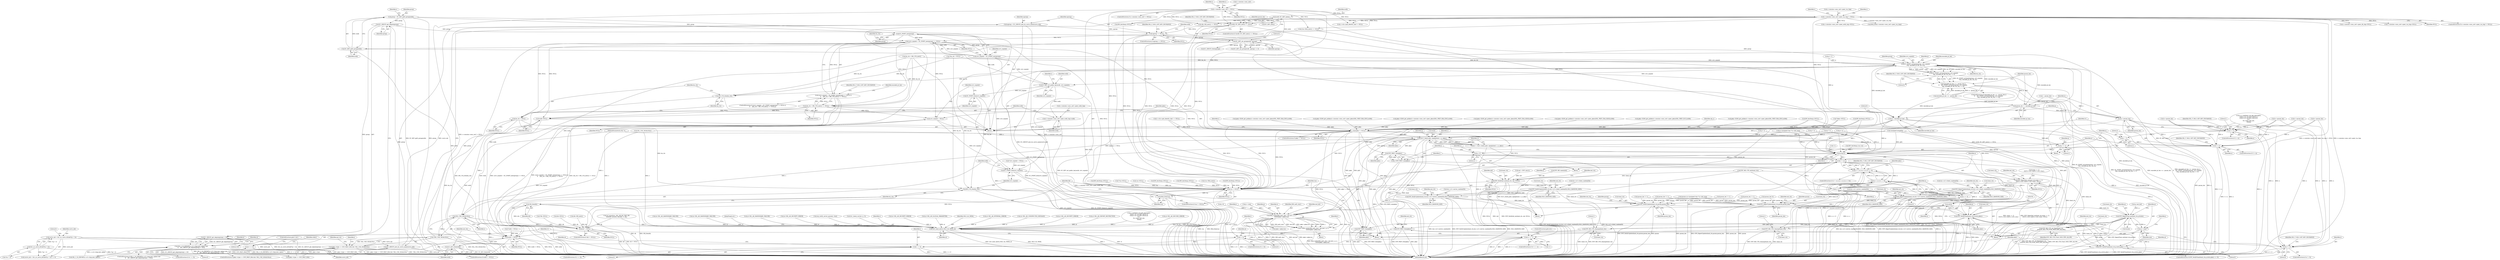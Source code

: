 digraph "0_openssl_b15f8769644b00ef7283521593360b7b2135cb63@pointer" {
"1001271" [label="(Call,EC_GROUP_get_degree(group))"];
"1001256" [label="(Call,group = EC_KEY_get0_group(ecdh))"];
"1001258" [label="(Call,EC_KEY_get0_group(ecdh))"];
"1001245" [label="(Call,EC_KEY_set_group(ecdh, ngroup))"];
"1001180" [label="(Call,ecdh=EC_KEY_new())"];
"1001235" [label="(Call,ngroup == NULL)"];
"1001230" [label="(Call,ngroup = EC_GROUP_new_by_curve_name(curve_nid))"];
"1001232" [label="(Call,EC_GROUP_new_by_curve_name(curve_nid))"];
"1001214" [label="(Call,curve_nid = tls1_ec_curve_id2nid(*(p + 2)))"];
"1001216" [label="(Call,tls1_ec_curve_id2nid(*(p + 2)))"];
"1001179" [label="(Call,(ecdh=EC_KEY_new()) == NULL)"];
"1000277" [label="(Call,s->session->sess_cert->peer_rsa_tmp != NULL)"];
"1000268" [label="(Call,s->session->sess_cert != NULL)"];
"1001270" [label="(Call,EC_GROUP_get_degree(group) > 163)"];
"1001261" [label="(Call,SSL_C_IS_EXPORT(s->s3->tmp.new_cipher) &&\n\t\t    (EC_GROUP_get_degree(group) > 163))"];
"1001290" [label="(Call,EC_POINT_new(group))"];
"1001287" [label="(Call,(srvr_ecpoint = EC_POINT_new(group)) == NULL)"];
"1001286" [label="(Call,((srvr_ecpoint = EC_POINT_new(group)) == NULL) ||\n\t\t    ((bn_ctx = BN_CTX_new()) == NULL))"];
"1001293" [label="(Call,(bn_ctx = BN_CTX_new()) == NULL)"];
"1001391" [label="(Call,ecdh=NULL)"];
"1001753" [label="(Call,ecdh != NULL)"];
"1001756" [label="(Call,EC_KEY_free(ecdh))"];
"1001396" [label="(Call,bn_ctx = NULL)"];
"1001748" [label="(Call,BN_CTX_free(bn_ctx))"];
"1001401" [label="(Call,srvr_ecpoint = NULL)"];
"1001750" [label="(Call,EC_POINT_free(srvr_ecpoint))"];
"1001416" [label="(Call,pkey != NULL)"];
"1001436" [label="(Call,tls12_check_peer_sigalg(&md, s, p, pkey))"];
"1001434" [label="(Call,rv = tls12_check_peer_sigalg(&md, s, p, pkey))"];
"1001443" [label="(Call,rv == -1)"];
"1001450" [label="(Call,rv == 0)"];
"1001460" [label="(Call,p += 2)"];
"1001479" [label="(Call,n2s(p,i))"];
"1001491" [label="(Call,i != n)"];
"1001490" [label="(Call,(i != n) || (n > j) || (n <= 0))"];
"1001495" [label="(Call,n > j)"];
"1001494" [label="(Call,(n > j) || (n <= 0))"];
"1001498" [label="(Call,n <= 0)"];
"1001600" [label="(Call,RSA_verify(NID_md5_sha1, md_buf, j, p, n,\n\t\t\t\t\t\t\t\tpkey->pkey.rsa))"];
"1001598" [label="(Call,i=RSA_verify(NID_md5_sha1, md_buf, j, p, n,\n\t\t\t\t\t\t\t\tpkey->pkey.rsa))"];
"1001612" [label="(Call,i < 0)"];
"1001624" [label="(Call,i == 0)"];
"1001677" [label="(Call,(int)n)"];
"1001673" [label="(Call,EVP_VerifyFinal(&md_ctx,p,(int)n,pkey))"];
"1001672" [label="(Call,EVP_VerifyFinal(&md_ctx,p,(int)n,pkey) <= 0)"];
"1001721" [label="(Call,EVP_PKEY_free(pkey))"];
"1001723" [label="(Call,EVP_MD_CTX_cleanup(&md_ctx))"];
"1001734" [label="(Call,EVP_PKEY_free(pkey))"];
"1001758" [label="(Call,EVP_MD_CTX_cleanup(&md_ctx))"];
"1001487" [label="(Call,EVP_PKEY_size(pkey))"];
"1001485" [label="(Call,j=EVP_PKEY_size(pkey))"];
"1001514" [label="(Call,SSL_USE_SIGALGS(s))"];
"1001513" [label="(Call,!SSL_USE_SIGALGS(s))"];
"1001507" [label="(Call,pkey->type == EVP_PKEY_RSA && !SSL_USE_SIGALGS(s))"];
"1001729" [label="(Call,ssl3_send_alert(s,SSL3_AL_FATAL,al))"];
"1001539" [label="(Call,EVP_DigestInit_ex(&md_ctx,(num == 2)\n\t\t\t\t\t?s->ctx->md5:s->ctx->sha1, NULL))"];
"1001557" [label="(Call,EVP_DigestUpdate(&md_ctx,&(s->s3->client_random[0]),SSL3_RANDOM_SIZE))"];
"1001569" [label="(Call,EVP_DigestUpdate(&md_ctx,&(s->s3->server_random[0]),SSL3_RANDOM_SIZE))"];
"1001581" [label="(Call,EVP_DigestUpdate(&md_ctx,param,param_len))"];
"1001586" [label="(Call,EVP_DigestFinal_ex(&md_ctx,q,&size))"];
"1001535" [label="(Call,EVP_MD_CTX_set_flags(&md_ctx,\n\t\t\t\t\tEVP_MD_CTX_FLAG_NON_FIPS_ALLOW))"];
"1001592" [label="(Call,q+=size)"];
"1001737" [label="(Call,rsa != NULL)"];
"1001740" [label="(Call,RSA_free(rsa))"];
"1001743" [label="(Call,dh != NULL)"];
"1001746" [label="(Call,DH_free(dh))"];
"1001637" [label="(Call,EVP_VerifyInit_ex(&md_ctx, md, NULL))"];
"1001642" [label="(Call,EVP_VerifyUpdate(&md_ctx,&(s->s3->client_random[0]),SSL3_RANDOM_SIZE))"];
"1001654" [label="(Call,EVP_VerifyUpdate(&md_ctx,&(s->s3->server_random[0]),SSL3_RANDOM_SIZE))"];
"1001666" [label="(Call,EVP_VerifyUpdate(&md_ctx,param,param_len))"];
"1001288" [label="(Call,srvr_ecpoint = EC_POINT_new(group))"];
"1001318" [label="(Call,EC_POINT_oct2point(group, srvr_ecpoint, \n\t\t\tp, encoded_pt_len, bn_ctx))"];
"1001317" [label="(Call,EC_POINT_oct2point(group, srvr_ecpoint, \n\t\t\tp, encoded_pt_len, bn_ctx) == 0)"];
"1001311" [label="(Call,(encoded_pt_len > n - param_len) ||\n\t\t    (EC_POINT_oct2point(group, srvr_ecpoint, \n\t\t\tp, encoded_pt_len, bn_ctx) == 0))"];
"1001330" [label="(Call,param_len += encoded_pt_len)"];
"1001333" [label="(Call,n-=param_len)"];
"1001426" [label="(Call,2 > n)"];
"1001463" [label="(Call,n -= 2)"];
"1001471" [label="(Call,2 > n)"];
"1001482" [label="(Call,n-=2)"];
"1001713" [label="(Call,n != 0)"];
"1001336" [label="(Call,p+=encoded_pt_len)"];
"1001379" [label="(Call,EC_KEY_set_public_key(ecdh, srvr_ecpoint))"];
"1001382" [label="(Call,s->session->sess_cert->peer_ecdh_tmp=ecdh)"];
"1001399" [label="(Call,EC_POINT_free(srvr_ecpoint))"];
"1001394" [label="(Call,BN_CTX_free(bn_ctx))"];
"1000919" [label="(Call,rsa=NULL)"];
"1001639" [label="(Identifier,md_ctx)"];
"1001458" [label="(Call,EVP_MD_name(md))"];
"1000258" [label="(Call,param=p=(unsigned char *)s->init_msg)"];
"1001402" [label="(Identifier,srvr_ecpoint)"];
"1000422" [label="(Call,al=SSL_AD_HANDSHAKE_FAILURE)"];
"1001604" [label="(Identifier,p)"];
"1001714" [label="(Identifier,n)"];
"1001733" [label="(JumpTarget,err:)"];
"1001380" [label="(Identifier,ecdh)"];
"1001334" [label="(Identifier,n)"];
"1001436" [label="(Call,tls12_check_peer_sigalg(&md, s, p, pkey))"];
"1001231" [label="(Identifier,ngroup)"];
"1001722" [label="(Identifier,pkey)"];
"1001314" [label="(Call,n - param_len)"];
"1001727" [label="(Literal,1)"];
"1001175" [label="(Block,)"];
"1001605" [label="(Identifier,n)"];
"1001483" [label="(Identifier,n)"];
"1001063" [label="(Call,param_len += i)"];
"1001426" [label="(Call,2 > n)"];
"1001259" [label="(Identifier,ecdh)"];
"1000126" [label="(MethodParameterIn,SSL *s)"];
"1001340" [label="(Literal,0)"];
"1000287" [label="(Call,RSA_free(s->session->sess_cert->peer_rsa_tmp))"];
"1001331" [label="(Identifier,param_len)"];
"1001670" [label="(Identifier,param_len)"];
"1000321" [label="(Call,s->session->sess_cert->peer_dh_tmp=NULL)"];
"1001381" [label="(Identifier,srvr_ecpoint)"];
"1000595" [label="(Call,BN_bin2bn(p,i,NULL))"];
"1001484" [label="(Literal,2)"];
"1001507" [label="(Call,pkey->type == EVP_PKEY_RSA && !SSL_USE_SIGALGS(s))"];
"1001179" [label="(Call,(ecdh=EC_KEY_new()) == NULL)"];
"1001539" [label="(Call,EVP_DigestInit_ex(&md_ctx,(num == 2)\n\t\t\t\t\t?s->ctx->md5:s->ctx->sha1, NULL))"];
"1001081" [label="(Call,p+=i)"];
"1001713" [label="(Call,n != 0)"];
"1000458" [label="(Call,s->ctx->psk_identity_hint != NULL)"];
"1001248" [label="(Literal,0)"];
"1001672" [label="(Call,EVP_VerifyFinal(&md_ctx,p,(int)n,pkey) <= 0)"];
"1000142" [label="(Call,*pkey=NULL)"];
"1001435" [label="(Identifier,rv)"];
"1001489" [label="(ControlStructure,if ((i != n) || (n > j) || (n <= 0)))"];
"1000488" [label="(Call,al=SSL_AD_HANDSHAKE_FAILURE)"];
"1001186" [label="(Identifier,SSL_F_SSL3_GET_KEY_EXCHANGE)"];
"1001396" [label="(Call,bn_ctx = NULL)"];
"1001236" [label="(Identifier,ngroup)"];
"1001721" [label="(Call,EVP_PKEY_free(pkey))"];
"1001391" [label="(Call,ecdh=NULL)"];
"1001601" [label="(Identifier,NID_md5_sha1)"];
"1000361" [label="(Identifier,s)"];
"1000703" [label="(Call,BN_bin2bn(p,i,NULL))"];
"1001684" [label="(Identifier,al)"];
"1001439" [label="(Identifier,s)"];
"1001292" [label="(Identifier,NULL)"];
"1000281" [label="(Identifier,s)"];
"1001399" [label="(Call,EC_POINT_free(srvr_ecpoint))"];
"1001230" [label="(Call,ngroup = EC_GROUP_new_by_curve_name(curve_nid))"];
"1001262" [label="(Call,SSL_C_IS_EXPORT(s->s3->tmp.new_cipher))"];
"1001419" [label="(Block,)"];
"1001623" [label="(ControlStructure,if (i == 0))"];
"1001445" [label="(Call,-1)"];
"1000880" [label="(Call,p+=i)"];
"1001150" [label="(Call,dh=NULL)"];
"1001233" [label="(Identifier,curve_nid)"];
"1001499" [label="(Identifier,n)"];
"1001560" [label="(Call,&(s->s3->client_random[0]))"];
"1001234" [label="(ControlStructure,if (ngroup == NULL))"];
"1001382" [label="(Call,s->session->sess_cert->peer_ecdh_tmp=ecdh)"];
"1001581" [label="(Call,EVP_DigestUpdate(&md_ctx,param,param_len))"];
"1001718" [label="(Identifier,SSL_F_SSL3_GET_KEY_EXCHANGE)"];
"1001735" [label="(Identifier,pkey)"];
"1001506" [label="(ControlStructure,if (pkey->type == EVP_PKEY_RSA && !SSL_USE_SIGALGS(s)))"];
"1001570" [label="(Call,&md_ctx)"];
"1000692" [label="(Call,param_len += i)"];
"1001247" [label="(Identifier,ngroup)"];
"1001285" [label="(ControlStructure,if (((srvr_ecpoint = EC_POINT_new(group)) == NULL) ||\n\t\t    ((bn_ctx = BN_CTX_new()) == NULL)))"];
"1001732" [label="(Identifier,al)"];
"1001750" [label="(Call,EC_POINT_free(srvr_ecpoint))"];
"1001540" [label="(Call,&md_ctx)"];
"1000158" [label="(Call,*ecdh = NULL)"];
"1001425" [label="(ControlStructure,if (2 > n))"];
"1001756" [label="(Call,EC_KEY_free(ecdh))"];
"1001401" [label="(Call,srvr_ecpoint = NULL)"];
"1000166" [label="(Call,*srvr_ecpoint = NULL)"];
"1001486" [label="(Identifier,j)"];
"1001084" [label="(Call,n-=param_len)"];
"1001580" [label="(Identifier,SSL3_RANDOM_SIZE)"];
"1001628" [label="(Call,al=SSL_AD_DECRYPT_ERROR)"];
"1001190" [label="(Identifier,param_len)"];
"1001312" [label="(Call,encoded_pt_len > n - param_len)"];
"1001335" [label="(Identifier,param_len)"];
"1001641" [label="(Identifier,NULL)"];
"1000295" [label="(Call,s->session->sess_cert->peer_rsa_tmp=NULL)"];
"1001492" [label="(Identifier,i)"];
"1001763" [label="(Literal,1)"];
"1001655" [label="(Call,&md_ctx)"];
"1001491" [label="(Call,i != n)"];
"1001482" [label="(Call,n-=2)"];
"1001213" [label="(Call,(curve_nid = tls1_ec_curve_id2nid(*(p + 2))) == 0)"];
"1000440" [label="(Call,param_len += i)"];
"1001273" [label="(Literal,163)"];
"1001669" [label="(Identifier,param)"];
"1000720" [label="(Call,srp_verify_server_param(s, &al))"];
"1001746" [label="(Call,DH_free(dh))"];
"1001449" [label="(ControlStructure,if (rv == 0))"];
"1001294" [label="(Call,bn_ctx = BN_CTX_new())"];
"1001418" [label="(Identifier,NULL)"];
"1001240" [label="(Identifier,SSL_F_SSL3_GET_KEY_EXCHANGE)"];
"1001333" [label="(Call,n-=param_len)"];
"1001624" [label="(Call,i == 0)"];
"1000390" [label="(Call,EVP_MD_CTX_init(&md_ctx))"];
"1001203" [label="(Call,tls1_check_curve(s, p, 3))"];
"1001644" [label="(Identifier,md_ctx)"];
"1001214" [label="(Call,curve_nid = tls1_ec_curve_id2nid(*(p + 2)))"];
"1001745" [label="(Identifier,NULL)"];
"1001472" [label="(Literal,2)"];
"1001437" [label="(Call,&md)"];
"1001310" [label="(ControlStructure,if ((encoded_pt_len > n - param_len) ||\n\t\t    (EC_POINT_oct2point(group, srvr_ecpoint, \n\t\t\tp, encoded_pt_len, bn_ctx) == 0)))"];
"1001602" [label="(Identifier,md_buf)"];
"1001586" [label="(Call,EVP_DigestFinal_ex(&md_ctx,q,&size))"];
"1001245" [label="(Call,EC_KEY_set_group(ecdh, ngroup))"];
"1001730" [label="(Identifier,s)"];
"1001237" [label="(Identifier,NULL)"];
"1001291" [label="(Identifier,group)"];
"1001629" [label="(Identifier,al)"];
"1001571" [label="(Identifier,md_ctx)"];
"1001451" [label="(Identifier,rv)"];
"1001653" [label="(Identifier,SSL3_RANDOM_SIZE)"];
"1000495" [label="(Call,p+=i)"];
"1001379" [label="(Call,EC_KEY_set_public_key(ecdh, srvr_ecpoint))"];
"1001535" [label="(Call,EVP_MD_CTX_set_flags(&md_ctx,\n\t\t\t\t\tEVP_MD_CTX_FLAG_NON_FIPS_ALLOW))"];
"1000177" [label="(Call,n=s->method->ssl_get_message(s,\n\t\tSSL3_ST_CR_KEY_EXCH_A,\n\t\tSSL3_ST_CR_KEY_EXCH_B,\n\t\t-1,\n\t\ts->max_cert_list,\n \t\t&ok))"];
"1001589" [label="(Identifier,q)"];
"1001751" [label="(Identifier,srvr_ecpoint)"];
"1001318" [label="(Call,EC_POINT_oct2point(group, srvr_ecpoint, \n\t\t\tp, encoded_pt_len, bn_ctx))"];
"1000752" [label="(Call,pkey=X509_get_pubkey(s->session->sess_cert->peer_pkeys[SSL_PKEY_DSA_SIGN].x509))"];
"1001365" [label="(Call,pkey=X509_get_pubkey(s->session->sess_cert->peer_pkeys[SSL_PKEY_ECC].x509))"];
"1001654" [label="(Call,EVP_VerifyUpdate(&md_ctx,&(s->s3->server_random[0]),SSL3_RANDOM_SIZE))"];
"1001470" [label="(ControlStructure,if (2 > n))"];
"1001757" [label="(Identifier,ecdh)"];
"1000544" [label="(Call,BN_bin2bn(p,i,NULL))"];
"1001508" [label="(Call,pkey->type == EVP_PKEY_RSA)"];
"1001494" [label="(Call,(n > j) || (n <= 0))"];
"1001397" [label="(Identifier,bn_ctx)"];
"1001462" [label="(Literal,2)"];
"1001683" [label="(Call,al=SSL_AD_DECRYPT_ERROR)"];
"1000365" [label="(Call,param_len=0)"];
"1001473" [label="(Identifier,n)"];
"1000285" [label="(Identifier,NULL)"];
"1001485" [label="(Call,j=EVP_PKEY_size(pkey))"];
"1001556" [label="(Identifier,NULL)"];
"1001163" [label="(Call,al=SSL_AD_ILLEGAL_PARAMETER)"];
"1001330" [label="(Call,param_len += encoded_pt_len)"];
"1001383" [label="(Call,s->session->sess_cert->peer_ecdh_tmp)"];
"1001217" [label="(Call,*(p + 2))"];
"1001590" [label="(Call,&size)"];
"1001612" [label="(Call,i < 0)"];
"1001183" [label="(Identifier,NULL)"];
"1001270" [label="(Call,EC_GROUP_get_degree(group) > 163)"];
"1001178" [label="(ControlStructure,if ((ecdh=EC_KEY_new()) == NULL))"];
"1001740" [label="(Call,RSA_free(rsa))"];
"1001276" [label="(Identifier,al)"];
"1000269" [label="(Call,s->session->sess_cert)"];
"1001288" [label="(Call,srvr_ecpoint = EC_POINT_new(group))"];
"1001611" [label="(ControlStructure,if (i < 0))"];
"1001665" [label="(Identifier,SSL3_RANDOM_SIZE)"];
"1000268" [label="(Call,s->session->sess_cert != NULL)"];
"1000274" [label="(Identifier,NULL)"];
"1000276" [label="(ControlStructure,if (s->session->sess_cert->peer_rsa_tmp != NULL))"];
"1001731" [label="(Identifier,SSL3_AL_FATAL)"];
"1001614" [label="(Literal,0)"];
"1001764" [label="(MethodReturn,int)"];
"1001516" [label="(Block,)"];
"1001235" [label="(Call,ngroup == NULL)"];
"1001538" [label="(Identifier,EVP_MD_CTX_FLAG_NON_FIPS_ALLOW)"];
"1001515" [label="(Identifier,s)"];
"1001593" [label="(Identifier,q)"];
"1001216" [label="(Call,tls1_ec_curve_id2nid(*(p + 2)))"];
"1001223" [label="(Call,al=SSL_AD_INTERNAL_ERROR)"];
"1001423" [label="(Block,)"];
"1001023" [label="(Call,BN_bin2bn(p,i,NULL))"];
"1001266" [label="(Identifier,s)"];
"1001286" [label="(Call,((srvr_ecpoint = EC_POINT_new(group)) == NULL) ||\n\t\t    ((bn_ctx = BN_CTX_new()) == NULL))"];
"1001679" [label="(Identifier,n)"];
"1001488" [label="(Identifier,pkey)"];
"1001592" [label="(Call,q+=size)"];
"1001496" [label="(Identifier,n)"];
"1001596" [label="(Identifier,j)"];
"1001568" [label="(Identifier,SSL3_RANDOM_SIZE)"];
"1001337" [label="(Identifier,p)"];
"1001322" [label="(Identifier,encoded_pt_len)"];
"1001338" [label="(Identifier,encoded_pt_len)"];
"1001534" [label="(Block,)"];
"1001736" [label="(ControlStructure,if (rsa != NULL))"];
"1001724" [label="(Call,&md_ctx)"];
"1001503" [label="(Identifier,SSL_F_SSL3_GET_KEY_EXCHANGE)"];
"1001739" [label="(Identifier,NULL)"];
"1001598" [label="(Call,i=RSA_verify(NID_md5_sha1, md_buf, j, p, n,\n\t\t\t\t\t\t\t\tpkey->pkey.rsa))"];
"1001747" [label="(Identifier,dh)"];
"1001256" [label="(Call,group = EC_KEY_get0_group(ecdh))"];
"1001677" [label="(Call,(int)n)"];
"1001760" [label="(Identifier,md_ctx)"];
"1001616" [label="(Call,al=SSL_AD_DECRYPT_ERROR)"];
"1001569" [label="(Call,EVP_DigestUpdate(&md_ctx,&(s->s3->server_random[0]),SSL3_RANDOM_SIZE))"];
"1001408" [label="(Call,al=SSL_AD_UNEXPECTED_MESSAGE)"];
"1001319" [label="(Identifier,group)"];
"1001215" [label="(Identifier,curve_nid)"];
"1001753" [label="(Call,ecdh != NULL)"];
"1000498" [label="(Call,n-=param_len)"];
"1001476" [label="(Identifier,SSL_F_SSL3_GET_KEY_EXCHANGE)"];
"1001498" [label="(Call,n <= 0)"];
"1001673" [label="(Call,EVP_VerifyFinal(&md_ctx,p,(int)n,pkey))"];
"1001480" [label="(Identifier,p)"];
"1001667" [label="(Call,&md_ctx)"];
"1001519" [label="(Call,j=0)"];
"1000162" [label="(Call,*bn_ctx = NULL)"];
"1001755" [label="(Identifier,NULL)"];
"1001320" [label="(Identifier,srvr_ecpoint)"];
"1001323" [label="(Identifier,bn_ctx)"];
"1000154" [label="(Call,*dh=NULL)"];
"1001431" [label="(Identifier,SSL_F_SSL3_GET_KEY_EXCHANGE)"];
"1001454" [label="(ControlStructure,goto f_err;)"];
"1001514" [label="(Call,SSL_USE_SIGALGS(s))"];
"1001289" [label="(Identifier,srvr_ecpoint)"];
"1001394" [label="(Call,BN_CTX_free(bn_ctx))"];
"1001261" [label="(Call,SSL_C_IS_EXPORT(s->s3->tmp.new_cipher) &&\n\t\t    (EC_GROUP_get_degree(group) > 163))"];
"1001696" [label="(Identifier,alg_a)"];
"1001295" [label="(Identifier,bn_ctx)"];
"1001293" [label="(Call,(bn_ctx = BN_CTX_new()) == NULL)"];
"1001275" [label="(Call,al=SSL_AD_EXPORT_RESTRICTION)"];
"1001743" [label="(Call,dh != NULL)"];
"1001311" [label="(Call,(encoded_pt_len > n - param_len) ||\n\t\t    (EC_POINT_oct2point(group, srvr_ecpoint, \n\t\t\tp, encoded_pt_len, bn_ctx) == 0))"];
"1000291" [label="(Identifier,s)"];
"1001304" [label="(Identifier,encoded_pt_len)"];
"1001421" [label="(Call,SSL_USE_SIGALGS(s))"];
"1001460" [label="(Call,p += 2)"];
"1000712" [label="(Call,p+=i)"];
"1001559" [label="(Identifier,md_ctx)"];
"1000308" [label="(Identifier,s)"];
"1001181" [label="(Identifier,ecdh)"];
"1001671" [label="(ControlStructure,if (EVP_VerifyFinal(&md_ctx,p,(int)n,pkey) <= 0))"];
"1001640" [label="(Identifier,md)"];
"1000260" [label="(Call,p=(unsigned char *)s->init_msg)"];
"1001588" [label="(Identifier,md_ctx)"];
"1001606" [label="(Call,pkey->pkey.rsa)"];
"1001108" [label="(Call,pkey=X509_get_pubkey(s->session->sess_cert->peer_pkeys[SSL_PKEY_RSA_ENC].x509))"];
"1001422" [label="(Identifier,s)"];
"1001332" [label="(Identifier,encoded_pt_len)"];
"1001257" [label="(Identifier,group)"];
"1001493" [label="(Identifier,n)"];
"1001440" [label="(Identifier,p)"];
"1001668" [label="(Identifier,md_ctx)"];
"1001744" [label="(Identifier,dh)"];
"1001712" [label="(ControlStructure,if (n != 0))"];
"1001657" [label="(Call,&(s->s3->server_random[0]))"];
"1001254" [label="(Call,EC_GROUP_free(ngroup))"];
"1001583" [label="(Identifier,md_ctx)"];
"1001346" [label="(Call,pkey=X509_get_pubkey(s->session->sess_cert->peer_pkeys[SSL_PKEY_RSA_ENC].x509))"];
"1000623" [label="(Call,(unsigned int)(p[0]))"];
"1001522" [label="(Call,q=md_buf)"];
"1001617" [label="(Identifier,al)"];
"1000347" [label="(Call,s->session->sess_cert->peer_ecdh_tmp=NULL)"];
"1001752" [label="(ControlStructure,if (ecdh != NULL))"];
"1001444" [label="(Identifier,rv)"];
"1001541" [label="(Identifier,md_ctx)"];
"1001317" [label="(Call,EC_POINT_oct2point(group, srvr_ecpoint, \n\t\t\tp, encoded_pt_len, bn_ctx) == 0)"];
"1000774" [label="(Call,rsa=RSA_new())"];
"1001738" [label="(Identifier,rsa)"];
"1000278" [label="(Call,s->session->sess_cert->peer_rsa_tmp)"];
"1001603" [label="(Identifier,j)"];
"1001741" [label="(Identifier,rsa)"];
"1001490" [label="(Call,(i != n) || (n > j) || (n <= 0))"];
"1001676" [label="(Identifier,p)"];
"1001734" [label="(Call,EVP_PKEY_free(pkey))"];
"1001463" [label="(Call,n -= 2)"];
"1001390" [label="(Identifier,ecdh)"];
"1001638" [label="(Call,&md_ctx)"];
"1001625" [label="(Identifier,i)"];
"1001487" [label="(Call,EVP_PKEY_size(pkey))"];
"1001182" [label="(Call,EC_KEY_new())"];
"1001599" [label="(Identifier,i)"];
"1001723" [label="(Call,EVP_MD_CTX_cleanup(&md_ctx))"];
"1001737" [label="(Call,rsa != NULL)"];
"1001321" [label="(Identifier,p)"];
"1001636" [label="(Block,)"];
"1001572" [label="(Call,&(s->s3->server_random[0]))"];
"1001520" [label="(Identifier,j)"];
"1001392" [label="(Identifier,ecdh)"];
"1000773" [label="(Call,(rsa=RSA_new()) == NULL)"];
"1001557" [label="(Call,EVP_DigestUpdate(&md_ctx,&(s->s3->client_random[0]),SSL3_RANDOM_SIZE))"];
"1001759" [label="(Call,&md_ctx)"];
"1001585" [label="(Identifier,param_len)"];
"1001742" [label="(ControlStructure,if (dh != NULL))"];
"1000930" [label="(Call,dh=DH_new())"];
"1001467" [label="(Call,md = EVP_sha1())"];
"1001715" [label="(Literal,0)"];
"1001613" [label="(Identifier,i)"];
"1000652" [label="(Call,BN_bin2bn(p,i,NULL))"];
"1000277" [label="(Call,s->session->sess_cert->peer_rsa_tmp != NULL)"];
"1001287" [label="(Call,(srvr_ecpoint = EC_POINT_new(group)) == NULL)"];
"1001072" [label="(Call,BN_bin2bn(p,i,NULL))"];
"1001675" [label="(Identifier,md_ctx)"];
"1001666" [label="(Call,EVP_VerifyUpdate(&md_ctx,param,param_len))"];
"1001595" [label="(Call,j+=size)"];
"1001416" [label="(Call,pkey != NULL)"];
"1001307" [label="(Call,p+=1)"];
"1001513" [label="(Call,!SSL_USE_SIGALGS(s))"];
"1001510" [label="(Identifier,pkey)"];
"1001443" [label="(Call,rv == -1)"];
"1000454" [label="(Call,1-i)"];
"1000179" [label="(Call,s->method->ssl_get_message(s,\n\t\tSSL3_ST_CR_KEY_EXCH_A,\n\t\tSSL3_ST_CR_KEY_EXCH_B,\n\t\t-1,\n\t\ts->max_cert_list,\n \t\t&ok))"];
"1001393" [label="(Identifier,NULL)"];
"1001450" [label="(Call,rv == 0)"];
"1001447" [label="(ControlStructure,goto err;)"];
"1001584" [label="(Identifier,param)"];
"1001656" [label="(Identifier,md_ctx)"];
"1001434" [label="(Call,rv = tls12_check_peer_sigalg(&md, s, p, pkey))"];
"1001729" [label="(Call,ssl3_send_alert(s,SSL3_AL_FATAL,al))"];
"1001748" [label="(Call,BN_CTX_free(bn_ctx))"];
"1000929" [label="(Call,(dh=DH_new()) == NULL)"];
"1001749" [label="(Identifier,bn_ctx)"];
"1001246" [label="(Identifier,ecdh)"];
"1001221" [label="(Literal,0)"];
"1000890" [label="(Call,pkey=X509_get_pubkey(s->session->sess_cert->peer_pkeys[SSL_PKEY_RSA_ENC].x509))"];
"1001471" [label="(Call,2 > n)"];
"1000883" [label="(Call,n-=param_len)"];
"1001400" [label="(Identifier,srvr_ecpoint)"];
"1001244" [label="(Call,EC_KEY_set_group(ecdh, ngroup) == 0)"];
"1001300" [label="(Identifier,SSL_F_SSL3_GET_KEY_EXCHANGE)"];
"1001398" [label="(Identifier,NULL)"];
"1001386" [label="(Identifier,s)"];
"1001754" [label="(Identifier,ecdh)"];
"1001645" [label="(Call,&(s->s3->client_random[0]))"];
"1001587" [label="(Call,&md_ctx)"];
"1001626" [label="(Literal,0)"];
"1000869" [label="(Call,BN_bin2bn(p,i,rsa->e))"];
"1001089" [label="(Call,ssl_security(s, SSL_SECOP_TMP_DH,\n\t\t\t\t\t\tDH_security_bits(dh), 0, dh))"];
"1001542" [label="(Call,(num == 2)\n\t\t\t\t\t?s->ctx->md5:s->ctx->sha1)"];
"1001417" [label="(Identifier,pkey)"];
"1001403" [label="(Identifier,NULL)"];
"1001461" [label="(Identifier,p)"];
"1001497" [label="(Identifier,j)"];
"1001500" [label="(Literal,0)"];
"1001642" [label="(Call,EVP_VerifyUpdate(&md_ctx,&(s->s3->client_random[0]),SSL3_RANDOM_SIZE))"];
"1001680" [label="(Identifier,pkey)"];
"1001395" [label="(Identifier,bn_ctx)"];
"1001452" [label="(Literal,0)"];
"1000733" [label="(Call,pkey=X509_get_pubkey(s->session->sess_cert->peer_pkeys[SSL_PKEY_RSA_ENC].x509))"];
"1000480" [label="(Call,s->ctx->psk_identity_hint == NULL)"];
"1001600" [label="(Call,RSA_verify(NID_md5_sha1, md_buf, j, p, n,\n\t\t\t\t\t\t\t\tpkey->pkey.rsa))"];
"1001582" [label="(Call,&md_ctx)"];
"1000393" [label="(Call,al=SSL_AD_DECODE_ERROR)"];
"1001674" [label="(Call,&md_ctx)"];
"1000860" [label="(Call,param_len += i)"];
"1001481" [label="(Identifier,i)"];
"1001427" [label="(Literal,2)"];
"1001725" [label="(Identifier,md_ctx)"];
"1000127" [label="(Block,)"];
"1001465" [label="(Literal,2)"];
"1001479" [label="(Call,n2s(p,i))"];
"1001536" [label="(Call,&md_ctx)"];
"1001260" [label="(ControlStructure,if (SSL_C_IS_EXPORT(s->s3->tmp.new_cipher) &&\n\t\t    (EC_GROUP_get_degree(group) > 163)))"];
"1001297" [label="(Identifier,NULL)"];
"1001290" [label="(Call,EC_POINT_new(group))"];
"1000974" [label="(Call,BN_bin2bn(p,i,NULL))"];
"1000715" [label="(Call,n-=param_len)"];
"1001283" [label="(Identifier,p)"];
"1001127" [label="(Call,pkey=X509_get_pubkey(s->session->sess_cert->peer_pkeys[SSL_PKEY_DSA_SIGN].x509))"];
"1001495" [label="(Call,n > j)"];
"1000150" [label="(Call,*rsa=NULL)"];
"1001271" [label="(Call,EC_GROUP_get_degree(group))"];
"1001442" [label="(ControlStructure,if (rv == -1))"];
"1001428" [label="(Identifier,n)"];
"1001180" [label="(Call,ecdh=EC_KEY_new())"];
"1001456" [label="(Identifier,stderr)"];
"1001464" [label="(Identifier,n)"];
"1001441" [label="(Identifier,pkey)"];
"1000267" [label="(ControlStructure,if (s->session->sess_cert != NULL))"];
"1001336" [label="(Call,p+=encoded_pt_len)"];
"1001758" [label="(Call,EVP_MD_CTX_cleanup(&md_ctx))"];
"1001324" [label="(Literal,0)"];
"1001594" [label="(Identifier,size)"];
"1001272" [label="(Identifier,group)"];
"1001681" [label="(Literal,0)"];
"1001643" [label="(Call,&md_ctx)"];
"1001097" [label="(Call,al=SSL_AD_HANDSHAKE_FAILURE)"];
"1001415" [label="(ControlStructure,if (pkey != NULL))"];
"1001558" [label="(Call,&md_ctx)"];
"1001258" [label="(Call,EC_KEY_get0_group(ecdh))"];
"1001232" [label="(Call,EC_GROUP_new_by_curve_name(curve_nid))"];
"1001637" [label="(Call,EVP_VerifyInit_ex(&md_ctx, md, NULL))"];
"1001327" [label="(Identifier,SSL_F_SSL3_GET_KEY_EXCHANGE)"];
"1001271" -> "1001270"  [label="AST: "];
"1001271" -> "1001272"  [label="CFG: "];
"1001272" -> "1001271"  [label="AST: "];
"1001273" -> "1001271"  [label="CFG: "];
"1001271" -> "1001764"  [label="DDG: group"];
"1001271" -> "1001270"  [label="DDG: group"];
"1001256" -> "1001271"  [label="DDG: group"];
"1001271" -> "1001290"  [label="DDG: group"];
"1001256" -> "1001175"  [label="AST: "];
"1001256" -> "1001258"  [label="CFG: "];
"1001257" -> "1001256"  [label="AST: "];
"1001258" -> "1001256"  [label="AST: "];
"1001266" -> "1001256"  [label="CFG: "];
"1001256" -> "1001764"  [label="DDG: EC_KEY_get0_group(ecdh)"];
"1001256" -> "1001764"  [label="DDG: group"];
"1001258" -> "1001256"  [label="DDG: ecdh"];
"1001256" -> "1001290"  [label="DDG: group"];
"1001258" -> "1001259"  [label="CFG: "];
"1001259" -> "1001258"  [label="AST: "];
"1001245" -> "1001258"  [label="DDG: ecdh"];
"1001258" -> "1001379"  [label="DDG: ecdh"];
"1001258" -> "1001753"  [label="DDG: ecdh"];
"1001245" -> "1001244"  [label="AST: "];
"1001245" -> "1001247"  [label="CFG: "];
"1001246" -> "1001245"  [label="AST: "];
"1001247" -> "1001245"  [label="AST: "];
"1001248" -> "1001245"  [label="CFG: "];
"1001245" -> "1001764"  [label="DDG: ngroup"];
"1001245" -> "1001244"  [label="DDG: ecdh"];
"1001245" -> "1001244"  [label="DDG: ngroup"];
"1001180" -> "1001245"  [label="DDG: ecdh"];
"1001235" -> "1001245"  [label="DDG: ngroup"];
"1001245" -> "1001254"  [label="DDG: ngroup"];
"1001245" -> "1001753"  [label="DDG: ecdh"];
"1001180" -> "1001179"  [label="AST: "];
"1001180" -> "1001182"  [label="CFG: "];
"1001181" -> "1001180"  [label="AST: "];
"1001182" -> "1001180"  [label="AST: "];
"1001183" -> "1001180"  [label="CFG: "];
"1001180" -> "1001764"  [label="DDG: EC_KEY_new()"];
"1001180" -> "1001179"  [label="DDG: ecdh"];
"1001180" -> "1001753"  [label="DDG: ecdh"];
"1001235" -> "1001234"  [label="AST: "];
"1001235" -> "1001237"  [label="CFG: "];
"1001236" -> "1001235"  [label="AST: "];
"1001237" -> "1001235"  [label="AST: "];
"1001240" -> "1001235"  [label="CFG: "];
"1001246" -> "1001235"  [label="CFG: "];
"1001235" -> "1001764"  [label="DDG: ngroup == NULL"];
"1001235" -> "1001764"  [label="DDG: ngroup"];
"1001230" -> "1001235"  [label="DDG: ngroup"];
"1001179" -> "1001235"  [label="DDG: NULL"];
"1001235" -> "1001287"  [label="DDG: NULL"];
"1001235" -> "1001737"  [label="DDG: NULL"];
"1001230" -> "1001175"  [label="AST: "];
"1001230" -> "1001232"  [label="CFG: "];
"1001231" -> "1001230"  [label="AST: "];
"1001232" -> "1001230"  [label="AST: "];
"1001236" -> "1001230"  [label="CFG: "];
"1001230" -> "1001764"  [label="DDG: EC_GROUP_new_by_curve_name(curve_nid)"];
"1001232" -> "1001230"  [label="DDG: curve_nid"];
"1001232" -> "1001233"  [label="CFG: "];
"1001233" -> "1001232"  [label="AST: "];
"1001232" -> "1001764"  [label="DDG: curve_nid"];
"1001214" -> "1001232"  [label="DDG: curve_nid"];
"1001214" -> "1001213"  [label="AST: "];
"1001214" -> "1001216"  [label="CFG: "];
"1001215" -> "1001214"  [label="AST: "];
"1001216" -> "1001214"  [label="AST: "];
"1001221" -> "1001214"  [label="CFG: "];
"1001214" -> "1001764"  [label="DDG: curve_nid"];
"1001214" -> "1001764"  [label="DDG: tls1_ec_curve_id2nid(*(p + 2))"];
"1001214" -> "1001213"  [label="DDG: curve_nid"];
"1001216" -> "1001214"  [label="DDG: *(p + 2)"];
"1001216" -> "1001217"  [label="CFG: "];
"1001217" -> "1001216"  [label="AST: "];
"1001216" -> "1001764"  [label="DDG: *(p + 2)"];
"1001216" -> "1001213"  [label="DDG: *(p + 2)"];
"1001179" -> "1001178"  [label="AST: "];
"1001179" -> "1001183"  [label="CFG: "];
"1001183" -> "1001179"  [label="AST: "];
"1001186" -> "1001179"  [label="CFG: "];
"1001190" -> "1001179"  [label="CFG: "];
"1001179" -> "1001764"  [label="DDG: (ecdh=EC_KEY_new()) == NULL"];
"1000277" -> "1001179"  [label="DDG: NULL"];
"1000268" -> "1001179"  [label="DDG: NULL"];
"1001179" -> "1001737"  [label="DDG: NULL"];
"1000277" -> "1000276"  [label="AST: "];
"1000277" -> "1000285"  [label="CFG: "];
"1000278" -> "1000277"  [label="AST: "];
"1000285" -> "1000277"  [label="AST: "];
"1000291" -> "1000277"  [label="CFG: "];
"1000308" -> "1000277"  [label="CFG: "];
"1000277" -> "1001764"  [label="DDG: s->session->sess_cert->peer_rsa_tmp"];
"1000277" -> "1001764"  [label="DDG: s->session->sess_cert->peer_rsa_tmp != NULL"];
"1000268" -> "1000277"  [label="DDG: NULL"];
"1000277" -> "1000287"  [label="DDG: s->session->sess_cert->peer_rsa_tmp"];
"1000277" -> "1000295"  [label="DDG: NULL"];
"1000277" -> "1000321"  [label="DDG: NULL"];
"1000277" -> "1000347"  [label="DDG: NULL"];
"1000277" -> "1000458"  [label="DDG: NULL"];
"1000277" -> "1000544"  [label="DDG: NULL"];
"1000277" -> "1000773"  [label="DDG: NULL"];
"1000277" -> "1000929"  [label="DDG: NULL"];
"1000277" -> "1001416"  [label="DDG: NULL"];
"1000277" -> "1001737"  [label="DDG: NULL"];
"1000268" -> "1000267"  [label="AST: "];
"1000268" -> "1000274"  [label="CFG: "];
"1000269" -> "1000268"  [label="AST: "];
"1000274" -> "1000268"  [label="AST: "];
"1000281" -> "1000268"  [label="CFG: "];
"1000361" -> "1000268"  [label="CFG: "];
"1000268" -> "1001764"  [label="DDG: s->session->sess_cert"];
"1000268" -> "1001764"  [label="DDG: s->session->sess_cert != NULL"];
"1000268" -> "1000458"  [label="DDG: NULL"];
"1000268" -> "1000544"  [label="DDG: NULL"];
"1000268" -> "1000773"  [label="DDG: NULL"];
"1000268" -> "1000929"  [label="DDG: NULL"];
"1000268" -> "1001416"  [label="DDG: NULL"];
"1000268" -> "1001737"  [label="DDG: NULL"];
"1001270" -> "1001261"  [label="AST: "];
"1001270" -> "1001273"  [label="CFG: "];
"1001273" -> "1001270"  [label="AST: "];
"1001261" -> "1001270"  [label="CFG: "];
"1001270" -> "1001764"  [label="DDG: EC_GROUP_get_degree(group)"];
"1001270" -> "1001261"  [label="DDG: EC_GROUP_get_degree(group)"];
"1001270" -> "1001261"  [label="DDG: 163"];
"1001261" -> "1001260"  [label="AST: "];
"1001261" -> "1001262"  [label="CFG: "];
"1001262" -> "1001261"  [label="AST: "];
"1001276" -> "1001261"  [label="CFG: "];
"1001283" -> "1001261"  [label="CFG: "];
"1001261" -> "1001764"  [label="DDG: SSL_C_IS_EXPORT(s->s3->tmp.new_cipher)"];
"1001261" -> "1001764"  [label="DDG: EC_GROUP_get_degree(group) > 163"];
"1001261" -> "1001764"  [label="DDG: SSL_C_IS_EXPORT(s->s3->tmp.new_cipher) &&\n\t\t    (EC_GROUP_get_degree(group) > 163)"];
"1001262" -> "1001261"  [label="DDG: s->s3->tmp.new_cipher"];
"1001290" -> "1001288"  [label="AST: "];
"1001290" -> "1001291"  [label="CFG: "];
"1001291" -> "1001290"  [label="AST: "];
"1001288" -> "1001290"  [label="CFG: "];
"1001290" -> "1001764"  [label="DDG: group"];
"1001290" -> "1001287"  [label="DDG: group"];
"1001290" -> "1001288"  [label="DDG: group"];
"1001290" -> "1001318"  [label="DDG: group"];
"1001287" -> "1001286"  [label="AST: "];
"1001287" -> "1001292"  [label="CFG: "];
"1001288" -> "1001287"  [label="AST: "];
"1001292" -> "1001287"  [label="AST: "];
"1001295" -> "1001287"  [label="CFG: "];
"1001286" -> "1001287"  [label="CFG: "];
"1001287" -> "1001286"  [label="DDG: NULL"];
"1001288" -> "1001287"  [label="DDG: srvr_ecpoint"];
"1001287" -> "1001293"  [label="DDG: NULL"];
"1001287" -> "1001391"  [label="DDG: NULL"];
"1001287" -> "1001396"  [label="DDG: NULL"];
"1001287" -> "1001401"  [label="DDG: NULL"];
"1001287" -> "1001416"  [label="DDG: NULL"];
"1001287" -> "1001737"  [label="DDG: NULL"];
"1001286" -> "1001285"  [label="AST: "];
"1001286" -> "1001293"  [label="CFG: "];
"1001293" -> "1001286"  [label="AST: "];
"1001300" -> "1001286"  [label="CFG: "];
"1001304" -> "1001286"  [label="CFG: "];
"1001286" -> "1001764"  [label="DDG: ((srvr_ecpoint = EC_POINT_new(group)) == NULL) ||\n\t\t    ((bn_ctx = BN_CTX_new()) == NULL)"];
"1001286" -> "1001764"  [label="DDG: (bn_ctx = BN_CTX_new()) == NULL"];
"1001286" -> "1001764"  [label="DDG: (srvr_ecpoint = EC_POINT_new(group)) == NULL"];
"1001293" -> "1001286"  [label="DDG: NULL"];
"1001293" -> "1001297"  [label="CFG: "];
"1001294" -> "1001293"  [label="AST: "];
"1001297" -> "1001293"  [label="AST: "];
"1001294" -> "1001293"  [label="DDG: bn_ctx"];
"1001293" -> "1001391"  [label="DDG: NULL"];
"1001293" -> "1001396"  [label="DDG: NULL"];
"1001293" -> "1001401"  [label="DDG: NULL"];
"1001293" -> "1001416"  [label="DDG: NULL"];
"1001293" -> "1001737"  [label="DDG: NULL"];
"1001391" -> "1001175"  [label="AST: "];
"1001391" -> "1001393"  [label="CFG: "];
"1001392" -> "1001391"  [label="AST: "];
"1001393" -> "1001391"  [label="AST: "];
"1001395" -> "1001391"  [label="CFG: "];
"1001391" -> "1001764"  [label="DDG: ecdh"];
"1001391" -> "1001753"  [label="DDG: ecdh"];
"1001753" -> "1001752"  [label="AST: "];
"1001753" -> "1001755"  [label="CFG: "];
"1001754" -> "1001753"  [label="AST: "];
"1001755" -> "1001753"  [label="AST: "];
"1001757" -> "1001753"  [label="CFG: "];
"1001760" -> "1001753"  [label="CFG: "];
"1001753" -> "1001764"  [label="DDG: NULL"];
"1001753" -> "1001764"  [label="DDG: ecdh"];
"1001753" -> "1001764"  [label="DDG: ecdh != NULL"];
"1000158" -> "1001753"  [label="DDG: ecdh"];
"1001743" -> "1001753"  [label="DDG: NULL"];
"1001753" -> "1001756"  [label="DDG: ecdh"];
"1001756" -> "1001752"  [label="AST: "];
"1001756" -> "1001757"  [label="CFG: "];
"1001757" -> "1001756"  [label="AST: "];
"1001760" -> "1001756"  [label="CFG: "];
"1001756" -> "1001764"  [label="DDG: EC_KEY_free(ecdh)"];
"1001756" -> "1001764"  [label="DDG: ecdh"];
"1001396" -> "1001175"  [label="AST: "];
"1001396" -> "1001398"  [label="CFG: "];
"1001397" -> "1001396"  [label="AST: "];
"1001398" -> "1001396"  [label="AST: "];
"1001400" -> "1001396"  [label="CFG: "];
"1001396" -> "1001764"  [label="DDG: bn_ctx"];
"1001396" -> "1001748"  [label="DDG: bn_ctx"];
"1001748" -> "1000127"  [label="AST: "];
"1001748" -> "1001749"  [label="CFG: "];
"1001749" -> "1001748"  [label="AST: "];
"1001751" -> "1001748"  [label="CFG: "];
"1001748" -> "1001764"  [label="DDG: BN_CTX_free(bn_ctx)"];
"1001748" -> "1001764"  [label="DDG: bn_ctx"];
"1001294" -> "1001748"  [label="DDG: bn_ctx"];
"1001318" -> "1001748"  [label="DDG: bn_ctx"];
"1000162" -> "1001748"  [label="DDG: bn_ctx"];
"1001401" -> "1001175"  [label="AST: "];
"1001401" -> "1001403"  [label="CFG: "];
"1001402" -> "1001401"  [label="AST: "];
"1001403" -> "1001401"  [label="AST: "];
"1001417" -> "1001401"  [label="CFG: "];
"1001401" -> "1001764"  [label="DDG: srvr_ecpoint"];
"1001401" -> "1001750"  [label="DDG: srvr_ecpoint"];
"1001750" -> "1000127"  [label="AST: "];
"1001750" -> "1001751"  [label="CFG: "];
"1001751" -> "1001750"  [label="AST: "];
"1001754" -> "1001750"  [label="CFG: "];
"1001750" -> "1001764"  [label="DDG: srvr_ecpoint"];
"1001750" -> "1001764"  [label="DDG: EC_POINT_free(srvr_ecpoint)"];
"1001318" -> "1001750"  [label="DDG: srvr_ecpoint"];
"1000166" -> "1001750"  [label="DDG: srvr_ecpoint"];
"1001288" -> "1001750"  [label="DDG: srvr_ecpoint"];
"1001416" -> "1001415"  [label="AST: "];
"1001416" -> "1001418"  [label="CFG: "];
"1001417" -> "1001416"  [label="AST: "];
"1001418" -> "1001416"  [label="AST: "];
"1001422" -> "1001416"  [label="CFG: "];
"1001696" -> "1001416"  [label="CFG: "];
"1001416" -> "1001764"  [label="DDG: NULL"];
"1001416" -> "1001764"  [label="DDG: pkey != NULL"];
"1000890" -> "1001416"  [label="DDG: pkey"];
"1001365" -> "1001416"  [label="DDG: pkey"];
"1000733" -> "1001416"  [label="DDG: pkey"];
"1001108" -> "1001416"  [label="DDG: pkey"];
"1001127" -> "1001416"  [label="DDG: pkey"];
"1000752" -> "1001416"  [label="DDG: pkey"];
"1001346" -> "1001416"  [label="DDG: pkey"];
"1000142" -> "1001416"  [label="DDG: pkey"];
"1000480" -> "1001416"  [label="DDG: NULL"];
"1000703" -> "1001416"  [label="DDG: NULL"];
"1000773" -> "1001416"  [label="DDG: NULL"];
"1001072" -> "1001416"  [label="DDG: NULL"];
"1001416" -> "1001436"  [label="DDG: pkey"];
"1001416" -> "1001487"  [label="DDG: pkey"];
"1001416" -> "1001539"  [label="DDG: NULL"];
"1001416" -> "1001637"  [label="DDG: NULL"];
"1001416" -> "1001721"  [label="DDG: pkey"];
"1001416" -> "1001734"  [label="DDG: pkey"];
"1001416" -> "1001737"  [label="DDG: NULL"];
"1001436" -> "1001434"  [label="AST: "];
"1001436" -> "1001441"  [label="CFG: "];
"1001437" -> "1001436"  [label="AST: "];
"1001439" -> "1001436"  [label="AST: "];
"1001440" -> "1001436"  [label="AST: "];
"1001441" -> "1001436"  [label="AST: "];
"1001434" -> "1001436"  [label="CFG: "];
"1001436" -> "1001764"  [label="DDG: s"];
"1001436" -> "1001764"  [label="DDG: p"];
"1001436" -> "1001764"  [label="DDG: &md"];
"1001436" -> "1001434"  [label="DDG: &md"];
"1001436" -> "1001434"  [label="DDG: s"];
"1001436" -> "1001434"  [label="DDG: p"];
"1001436" -> "1001434"  [label="DDG: pkey"];
"1001421" -> "1001436"  [label="DDG: s"];
"1000126" -> "1001436"  [label="DDG: s"];
"1000880" -> "1001436"  [label="DDG: p"];
"1001336" -> "1001436"  [label="DDG: p"];
"1000495" -> "1001436"  [label="DDG: p"];
"1000712" -> "1001436"  [label="DDG: p"];
"1000623" -> "1001436"  [label="DDG: p[0]"];
"1000260" -> "1001436"  [label="DDG: p"];
"1001081" -> "1001436"  [label="DDG: p"];
"1001436" -> "1001460"  [label="DDG: p"];
"1001436" -> "1001487"  [label="DDG: pkey"];
"1001436" -> "1001514"  [label="DDG: s"];
"1001436" -> "1001729"  [label="DDG: s"];
"1001436" -> "1001734"  [label="DDG: pkey"];
"1001434" -> "1001423"  [label="AST: "];
"1001435" -> "1001434"  [label="AST: "];
"1001444" -> "1001434"  [label="CFG: "];
"1001434" -> "1001764"  [label="DDG: tls12_check_peer_sigalg(&md, s, p, pkey)"];
"1001434" -> "1001443"  [label="DDG: rv"];
"1001443" -> "1001442"  [label="AST: "];
"1001443" -> "1001445"  [label="CFG: "];
"1001444" -> "1001443"  [label="AST: "];
"1001445" -> "1001443"  [label="AST: "];
"1001447" -> "1001443"  [label="CFG: "];
"1001451" -> "1001443"  [label="CFG: "];
"1001443" -> "1001764"  [label="DDG: rv"];
"1001443" -> "1001764"  [label="DDG: -1"];
"1001443" -> "1001764"  [label="DDG: rv == -1"];
"1001445" -> "1001443"  [label="DDG: 1"];
"1001443" -> "1001450"  [label="DDG: rv"];
"1001450" -> "1001449"  [label="AST: "];
"1001450" -> "1001452"  [label="CFG: "];
"1001451" -> "1001450"  [label="AST: "];
"1001452" -> "1001450"  [label="AST: "];
"1001454" -> "1001450"  [label="CFG: "];
"1001456" -> "1001450"  [label="CFG: "];
"1001450" -> "1001764"  [label="DDG: rv"];
"1001450" -> "1001764"  [label="DDG: rv == 0"];
"1001460" -> "1001423"  [label="AST: "];
"1001460" -> "1001462"  [label="CFG: "];
"1001461" -> "1001460"  [label="AST: "];
"1001462" -> "1001460"  [label="AST: "];
"1001464" -> "1001460"  [label="CFG: "];
"1001460" -> "1001764"  [label="DDG: p"];
"1000623" -> "1001460"  [label="DDG: p[0]"];
"1001460" -> "1001479"  [label="DDG: p"];
"1001479" -> "1001419"  [label="AST: "];
"1001479" -> "1001481"  [label="CFG: "];
"1001480" -> "1001479"  [label="AST: "];
"1001481" -> "1001479"  [label="AST: "];
"1001483" -> "1001479"  [label="CFG: "];
"1001479" -> "1001764"  [label="DDG: p"];
"1001479" -> "1001764"  [label="DDG: n2s(p,i)"];
"1000880" -> "1001479"  [label="DDG: p"];
"1001336" -> "1001479"  [label="DDG: p"];
"1000495" -> "1001479"  [label="DDG: p"];
"1000712" -> "1001479"  [label="DDG: p"];
"1000623" -> "1001479"  [label="DDG: p[0]"];
"1000260" -> "1001479"  [label="DDG: p"];
"1001081" -> "1001479"  [label="DDG: p"];
"1000703" -> "1001479"  [label="DDG: i"];
"1000454" -> "1001479"  [label="DDG: i"];
"1000869" -> "1001479"  [label="DDG: i"];
"1001072" -> "1001479"  [label="DDG: i"];
"1001479" -> "1001491"  [label="DDG: i"];
"1001479" -> "1001600"  [label="DDG: p"];
"1001479" -> "1001673"  [label="DDG: p"];
"1001491" -> "1001490"  [label="AST: "];
"1001491" -> "1001493"  [label="CFG: "];
"1001492" -> "1001491"  [label="AST: "];
"1001493" -> "1001491"  [label="AST: "];
"1001496" -> "1001491"  [label="CFG: "];
"1001490" -> "1001491"  [label="CFG: "];
"1001491" -> "1001764"  [label="DDG: n"];
"1001491" -> "1001764"  [label="DDG: i"];
"1001491" -> "1001490"  [label="DDG: i"];
"1001491" -> "1001490"  [label="DDG: n"];
"1001482" -> "1001491"  [label="DDG: n"];
"1001491" -> "1001495"  [label="DDG: n"];
"1001491" -> "1001600"  [label="DDG: n"];
"1001491" -> "1001677"  [label="DDG: n"];
"1001490" -> "1001489"  [label="AST: "];
"1001490" -> "1001494"  [label="CFG: "];
"1001494" -> "1001490"  [label="AST: "];
"1001503" -> "1001490"  [label="CFG: "];
"1001510" -> "1001490"  [label="CFG: "];
"1001490" -> "1001764"  [label="DDG: (n > j) || (n <= 0)"];
"1001490" -> "1001764"  [label="DDG: (i != n) || (n > j) || (n <= 0)"];
"1001490" -> "1001764"  [label="DDG: i != n"];
"1001494" -> "1001490"  [label="DDG: n > j"];
"1001494" -> "1001490"  [label="DDG: n <= 0"];
"1001495" -> "1001494"  [label="AST: "];
"1001495" -> "1001497"  [label="CFG: "];
"1001496" -> "1001495"  [label="AST: "];
"1001497" -> "1001495"  [label="AST: "];
"1001499" -> "1001495"  [label="CFG: "];
"1001494" -> "1001495"  [label="CFG: "];
"1001495" -> "1001764"  [label="DDG: j"];
"1001495" -> "1001764"  [label="DDG: n"];
"1001495" -> "1001494"  [label="DDG: n"];
"1001495" -> "1001494"  [label="DDG: j"];
"1001485" -> "1001495"  [label="DDG: j"];
"1001495" -> "1001498"  [label="DDG: n"];
"1001495" -> "1001600"  [label="DDG: n"];
"1001495" -> "1001677"  [label="DDG: n"];
"1001494" -> "1001498"  [label="CFG: "];
"1001498" -> "1001494"  [label="AST: "];
"1001494" -> "1001764"  [label="DDG: n > j"];
"1001494" -> "1001764"  [label="DDG: n <= 0"];
"1001498" -> "1001494"  [label="DDG: n"];
"1001498" -> "1001494"  [label="DDG: 0"];
"1001498" -> "1001500"  [label="CFG: "];
"1001499" -> "1001498"  [label="AST: "];
"1001500" -> "1001498"  [label="AST: "];
"1001498" -> "1001764"  [label="DDG: n"];
"1001498" -> "1001600"  [label="DDG: n"];
"1001498" -> "1001677"  [label="DDG: n"];
"1001600" -> "1001598"  [label="AST: "];
"1001600" -> "1001606"  [label="CFG: "];
"1001601" -> "1001600"  [label="AST: "];
"1001602" -> "1001600"  [label="AST: "];
"1001603" -> "1001600"  [label="AST: "];
"1001604" -> "1001600"  [label="AST: "];
"1001605" -> "1001600"  [label="AST: "];
"1001606" -> "1001600"  [label="AST: "];
"1001598" -> "1001600"  [label="CFG: "];
"1001600" -> "1001764"  [label="DDG: n"];
"1001600" -> "1001764"  [label="DDG: md_buf"];
"1001600" -> "1001764"  [label="DDG: p"];
"1001600" -> "1001764"  [label="DDG: pkey->pkey.rsa"];
"1001600" -> "1001764"  [label="DDG: j"];
"1001600" -> "1001764"  [label="DDG: NID_md5_sha1"];
"1001600" -> "1001598"  [label="DDG: NID_md5_sha1"];
"1001600" -> "1001598"  [label="DDG: md_buf"];
"1001600" -> "1001598"  [label="DDG: pkey->pkey.rsa"];
"1001600" -> "1001598"  [label="DDG: n"];
"1001600" -> "1001598"  [label="DDG: p"];
"1001600" -> "1001598"  [label="DDG: j"];
"1001519" -> "1001600"  [label="DDG: j"];
"1001595" -> "1001600"  [label="DDG: j"];
"1000623" -> "1001600"  [label="DDG: p[0]"];
"1001598" -> "1001516"  [label="AST: "];
"1001599" -> "1001598"  [label="AST: "];
"1001613" -> "1001598"  [label="CFG: "];
"1001598" -> "1001764"  [label="DDG: RSA_verify(NID_md5_sha1, md_buf, j, p, n,\n\t\t\t\t\t\t\t\tpkey->pkey.rsa)"];
"1001598" -> "1001612"  [label="DDG: i"];
"1001612" -> "1001611"  [label="AST: "];
"1001612" -> "1001614"  [label="CFG: "];
"1001613" -> "1001612"  [label="AST: "];
"1001614" -> "1001612"  [label="AST: "];
"1001617" -> "1001612"  [label="CFG: "];
"1001625" -> "1001612"  [label="CFG: "];
"1001612" -> "1001764"  [label="DDG: i < 0"];
"1001612" -> "1001764"  [label="DDG: i"];
"1001612" -> "1001624"  [label="DDG: i"];
"1001624" -> "1001623"  [label="AST: "];
"1001624" -> "1001626"  [label="CFG: "];
"1001625" -> "1001624"  [label="AST: "];
"1001626" -> "1001624"  [label="AST: "];
"1001629" -> "1001624"  [label="CFG: "];
"1001722" -> "1001624"  [label="CFG: "];
"1001624" -> "1001764"  [label="DDG: i == 0"];
"1001624" -> "1001764"  [label="DDG: i"];
"1001677" -> "1001673"  [label="AST: "];
"1001677" -> "1001679"  [label="CFG: "];
"1001678" -> "1001677"  [label="AST: "];
"1001679" -> "1001677"  [label="AST: "];
"1001680" -> "1001677"  [label="CFG: "];
"1001677" -> "1001764"  [label="DDG: n"];
"1001677" -> "1001673"  [label="DDG: n"];
"1001673" -> "1001672"  [label="AST: "];
"1001673" -> "1001680"  [label="CFG: "];
"1001674" -> "1001673"  [label="AST: "];
"1001676" -> "1001673"  [label="AST: "];
"1001680" -> "1001673"  [label="AST: "];
"1001681" -> "1001673"  [label="CFG: "];
"1001673" -> "1001764"  [label="DDG: (int)n"];
"1001673" -> "1001764"  [label="DDG: p"];
"1001673" -> "1001672"  [label="DDG: &md_ctx"];
"1001673" -> "1001672"  [label="DDG: p"];
"1001673" -> "1001672"  [label="DDG: (int)n"];
"1001673" -> "1001672"  [label="DDG: pkey"];
"1001666" -> "1001673"  [label="DDG: &md_ctx"];
"1000623" -> "1001673"  [label="DDG: p[0]"];
"1001487" -> "1001673"  [label="DDG: pkey"];
"1001673" -> "1001721"  [label="DDG: pkey"];
"1001673" -> "1001723"  [label="DDG: &md_ctx"];
"1001673" -> "1001734"  [label="DDG: pkey"];
"1001673" -> "1001758"  [label="DDG: &md_ctx"];
"1001672" -> "1001671"  [label="AST: "];
"1001672" -> "1001681"  [label="CFG: "];
"1001681" -> "1001672"  [label="AST: "];
"1001684" -> "1001672"  [label="CFG: "];
"1001722" -> "1001672"  [label="CFG: "];
"1001672" -> "1001764"  [label="DDG: EVP_VerifyFinal(&md_ctx,p,(int)n,pkey)"];
"1001672" -> "1001764"  [label="DDG: EVP_VerifyFinal(&md_ctx,p,(int)n,pkey) <= 0"];
"1001721" -> "1000127"  [label="AST: "];
"1001721" -> "1001722"  [label="CFG: "];
"1001722" -> "1001721"  [label="AST: "];
"1001725" -> "1001721"  [label="CFG: "];
"1001721" -> "1001764"  [label="DDG: pkey"];
"1001721" -> "1001764"  [label="DDG: EVP_PKEY_free(pkey)"];
"1001487" -> "1001721"  [label="DDG: pkey"];
"1001723" -> "1000127"  [label="AST: "];
"1001723" -> "1001724"  [label="CFG: "];
"1001724" -> "1001723"  [label="AST: "];
"1001727" -> "1001723"  [label="CFG: "];
"1001723" -> "1001764"  [label="DDG: &md_ctx"];
"1001723" -> "1001764"  [label="DDG: EVP_MD_CTX_cleanup(&md_ctx)"];
"1001586" -> "1001723"  [label="DDG: &md_ctx"];
"1000390" -> "1001723"  [label="DDG: &md_ctx"];
"1001734" -> "1000127"  [label="AST: "];
"1001734" -> "1001735"  [label="CFG: "];
"1001735" -> "1001734"  [label="AST: "];
"1001738" -> "1001734"  [label="CFG: "];
"1001734" -> "1001764"  [label="DDG: pkey"];
"1001734" -> "1001764"  [label="DDG: EVP_PKEY_free(pkey)"];
"1001487" -> "1001734"  [label="DDG: pkey"];
"1000142" -> "1001734"  [label="DDG: pkey"];
"1001758" -> "1000127"  [label="AST: "];
"1001758" -> "1001759"  [label="CFG: "];
"1001759" -> "1001758"  [label="AST: "];
"1001763" -> "1001758"  [label="CFG: "];
"1001758" -> "1001764"  [label="DDG: &md_ctx"];
"1001758" -> "1001764"  [label="DDG: EVP_MD_CTX_cleanup(&md_ctx)"];
"1001586" -> "1001758"  [label="DDG: &md_ctx"];
"1000390" -> "1001758"  [label="DDG: &md_ctx"];
"1001487" -> "1001485"  [label="AST: "];
"1001487" -> "1001488"  [label="CFG: "];
"1001488" -> "1001487"  [label="AST: "];
"1001485" -> "1001487"  [label="CFG: "];
"1001487" -> "1001485"  [label="DDG: pkey"];
"1001485" -> "1001419"  [label="AST: "];
"1001486" -> "1001485"  [label="AST: "];
"1001492" -> "1001485"  [label="CFG: "];
"1001485" -> "1001764"  [label="DDG: EVP_PKEY_size(pkey)"];
"1001485" -> "1001764"  [label="DDG: j"];
"1001514" -> "1001513"  [label="AST: "];
"1001514" -> "1001515"  [label="CFG: "];
"1001515" -> "1001514"  [label="AST: "];
"1001513" -> "1001514"  [label="CFG: "];
"1001514" -> "1001764"  [label="DDG: s"];
"1001514" -> "1001513"  [label="DDG: s"];
"1001421" -> "1001514"  [label="DDG: s"];
"1000126" -> "1001514"  [label="DDG: s"];
"1001514" -> "1001729"  [label="DDG: s"];
"1001513" -> "1001507"  [label="AST: "];
"1001507" -> "1001513"  [label="CFG: "];
"1001513" -> "1001764"  [label="DDG: SSL_USE_SIGALGS(s)"];
"1001513" -> "1001507"  [label="DDG: SSL_USE_SIGALGS(s)"];
"1001507" -> "1001506"  [label="AST: "];
"1001507" -> "1001508"  [label="CFG: "];
"1001508" -> "1001507"  [label="AST: "];
"1001520" -> "1001507"  [label="CFG: "];
"1001639" -> "1001507"  [label="CFG: "];
"1001507" -> "1001764"  [label="DDG: !SSL_USE_SIGALGS(s)"];
"1001507" -> "1001764"  [label="DDG: pkey->type == EVP_PKEY_RSA"];
"1001507" -> "1001764"  [label="DDG: pkey->type == EVP_PKEY_RSA && !SSL_USE_SIGALGS(s)"];
"1001508" -> "1001507"  [label="DDG: pkey->type"];
"1001508" -> "1001507"  [label="DDG: EVP_PKEY_RSA"];
"1001729" -> "1000127"  [label="AST: "];
"1001729" -> "1001732"  [label="CFG: "];
"1001730" -> "1001729"  [label="AST: "];
"1001731" -> "1001729"  [label="AST: "];
"1001732" -> "1001729"  [label="AST: "];
"1001733" -> "1001729"  [label="CFG: "];
"1001729" -> "1001764"  [label="DDG: s"];
"1001729" -> "1001764"  [label="DDG: SSL3_AL_FATAL"];
"1001729" -> "1001764"  [label="DDG: al"];
"1001729" -> "1001764"  [label="DDG: ssl3_send_alert(s,SSL3_AL_FATAL,al)"];
"1001421" -> "1001729"  [label="DDG: s"];
"1001203" -> "1001729"  [label="DDG: s"];
"1001089" -> "1001729"  [label="DDG: s"];
"1000720" -> "1001729"  [label="DDG: s"];
"1000179" -> "1001729"  [label="DDG: s"];
"1000126" -> "1001729"  [label="DDG: s"];
"1000488" -> "1001729"  [label="DDG: al"];
"1001163" -> "1001729"  [label="DDG: al"];
"1001097" -> "1001729"  [label="DDG: al"];
"1001628" -> "1001729"  [label="DDG: al"];
"1001223" -> "1001729"  [label="DDG: al"];
"1000393" -> "1001729"  [label="DDG: al"];
"1001683" -> "1001729"  [label="DDG: al"];
"1000422" -> "1001729"  [label="DDG: al"];
"1001275" -> "1001729"  [label="DDG: al"];
"1001616" -> "1001729"  [label="DDG: al"];
"1001408" -> "1001729"  [label="DDG: al"];
"1001539" -> "1001534"  [label="AST: "];
"1001539" -> "1001556"  [label="CFG: "];
"1001540" -> "1001539"  [label="AST: "];
"1001542" -> "1001539"  [label="AST: "];
"1001556" -> "1001539"  [label="AST: "];
"1001559" -> "1001539"  [label="CFG: "];
"1001539" -> "1001764"  [label="DDG: NULL"];
"1001539" -> "1001764"  [label="DDG: (num == 2)\n\t\t\t\t\t?s->ctx->md5:s->ctx->sha1"];
"1001539" -> "1001764"  [label="DDG: EVP_DigestInit_ex(&md_ctx,(num == 2)\n\t\t\t\t\t?s->ctx->md5:s->ctx->sha1, NULL)"];
"1001535" -> "1001539"  [label="DDG: &md_ctx"];
"1001539" -> "1001557"  [label="DDG: &md_ctx"];
"1001539" -> "1001737"  [label="DDG: NULL"];
"1001557" -> "1001534"  [label="AST: "];
"1001557" -> "1001568"  [label="CFG: "];
"1001558" -> "1001557"  [label="AST: "];
"1001560" -> "1001557"  [label="AST: "];
"1001568" -> "1001557"  [label="AST: "];
"1001571" -> "1001557"  [label="CFG: "];
"1001557" -> "1001764"  [label="DDG: EVP_DigestUpdate(&md_ctx,&(s->s3->client_random[0]),SSL3_RANDOM_SIZE)"];
"1001557" -> "1001764"  [label="DDG: &(s->s3->client_random[0])"];
"1001569" -> "1001557"  [label="DDG: SSL3_RANDOM_SIZE"];
"1001557" -> "1001569"  [label="DDG: &md_ctx"];
"1001557" -> "1001569"  [label="DDG: SSL3_RANDOM_SIZE"];
"1001569" -> "1001534"  [label="AST: "];
"1001569" -> "1001580"  [label="CFG: "];
"1001570" -> "1001569"  [label="AST: "];
"1001572" -> "1001569"  [label="AST: "];
"1001580" -> "1001569"  [label="AST: "];
"1001583" -> "1001569"  [label="CFG: "];
"1001569" -> "1001764"  [label="DDG: SSL3_RANDOM_SIZE"];
"1001569" -> "1001764"  [label="DDG: EVP_DigestUpdate(&md_ctx,&(s->s3->server_random[0]),SSL3_RANDOM_SIZE)"];
"1001569" -> "1001764"  [label="DDG: &(s->s3->server_random[0])"];
"1001569" -> "1001581"  [label="DDG: &md_ctx"];
"1001581" -> "1001534"  [label="AST: "];
"1001581" -> "1001585"  [label="CFG: "];
"1001582" -> "1001581"  [label="AST: "];
"1001584" -> "1001581"  [label="AST: "];
"1001585" -> "1001581"  [label="AST: "];
"1001588" -> "1001581"  [label="CFG: "];
"1001581" -> "1001764"  [label="DDG: param_len"];
"1001581" -> "1001764"  [label="DDG: param"];
"1001581" -> "1001764"  [label="DDG: EVP_DigestUpdate(&md_ctx,param,param_len)"];
"1000258" -> "1001581"  [label="DDG: param"];
"1000365" -> "1001581"  [label="DDG: param_len"];
"1000692" -> "1001581"  [label="DDG: param_len"];
"1000860" -> "1001581"  [label="DDG: param_len"];
"1001063" -> "1001581"  [label="DDG: param_len"];
"1001330" -> "1001581"  [label="DDG: param_len"];
"1000440" -> "1001581"  [label="DDG: param_len"];
"1001581" -> "1001586"  [label="DDG: &md_ctx"];
"1001586" -> "1001534"  [label="AST: "];
"1001586" -> "1001590"  [label="CFG: "];
"1001587" -> "1001586"  [label="AST: "];
"1001589" -> "1001586"  [label="AST: "];
"1001590" -> "1001586"  [label="AST: "];
"1001593" -> "1001586"  [label="CFG: "];
"1001586" -> "1001764"  [label="DDG: &size"];
"1001586" -> "1001764"  [label="DDG: EVP_DigestFinal_ex(&md_ctx,q,&size)"];
"1001586" -> "1001535"  [label="DDG: &md_ctx"];
"1001592" -> "1001586"  [label="DDG: q"];
"1001522" -> "1001586"  [label="DDG: q"];
"1001586" -> "1001592"  [label="DDG: q"];
"1001535" -> "1001534"  [label="AST: "];
"1001535" -> "1001538"  [label="CFG: "];
"1001536" -> "1001535"  [label="AST: "];
"1001538" -> "1001535"  [label="AST: "];
"1001541" -> "1001535"  [label="CFG: "];
"1001535" -> "1001764"  [label="DDG: EVP_MD_CTX_set_flags(&md_ctx,\n\t\t\t\t\tEVP_MD_CTX_FLAG_NON_FIPS_ALLOW)"];
"1001535" -> "1001764"  [label="DDG: EVP_MD_CTX_FLAG_NON_FIPS_ALLOW"];
"1000390" -> "1001535"  [label="DDG: &md_ctx"];
"1001592" -> "1001534"  [label="AST: "];
"1001592" -> "1001594"  [label="CFG: "];
"1001593" -> "1001592"  [label="AST: "];
"1001594" -> "1001592"  [label="AST: "];
"1001596" -> "1001592"  [label="CFG: "];
"1001592" -> "1001764"  [label="DDG: q"];
"1001737" -> "1001736"  [label="AST: "];
"1001737" -> "1001739"  [label="CFG: "];
"1001738" -> "1001737"  [label="AST: "];
"1001739" -> "1001737"  [label="AST: "];
"1001741" -> "1001737"  [label="CFG: "];
"1001744" -> "1001737"  [label="CFG: "];
"1001737" -> "1001764"  [label="DDG: rsa != NULL"];
"1001737" -> "1001764"  [label="DDG: rsa"];
"1000919" -> "1001737"  [label="DDG: rsa"];
"1000150" -> "1001737"  [label="DDG: rsa"];
"1000774" -> "1001737"  [label="DDG: rsa"];
"1001072" -> "1001737"  [label="DDG: NULL"];
"1000480" -> "1001737"  [label="DDG: NULL"];
"1001023" -> "1001737"  [label="DDG: NULL"];
"1000595" -> "1001737"  [label="DDG: NULL"];
"1000974" -> "1001737"  [label="DDG: NULL"];
"1000773" -> "1001737"  [label="DDG: NULL"];
"1000544" -> "1001737"  [label="DDG: NULL"];
"1001637" -> "1001737"  [label="DDG: NULL"];
"1000652" -> "1001737"  [label="DDG: NULL"];
"1000703" -> "1001737"  [label="DDG: NULL"];
"1000929" -> "1001737"  [label="DDG: NULL"];
"1001737" -> "1001740"  [label="DDG: rsa"];
"1001737" -> "1001743"  [label="DDG: NULL"];
"1001740" -> "1001736"  [label="AST: "];
"1001740" -> "1001741"  [label="CFG: "];
"1001741" -> "1001740"  [label="AST: "];
"1001744" -> "1001740"  [label="CFG: "];
"1001740" -> "1001764"  [label="DDG: rsa"];
"1001740" -> "1001764"  [label="DDG: RSA_free(rsa)"];
"1001743" -> "1001742"  [label="AST: "];
"1001743" -> "1001745"  [label="CFG: "];
"1001744" -> "1001743"  [label="AST: "];
"1001745" -> "1001743"  [label="AST: "];
"1001747" -> "1001743"  [label="CFG: "];
"1001749" -> "1001743"  [label="CFG: "];
"1001743" -> "1001764"  [label="DDG: dh != NULL"];
"1001743" -> "1001764"  [label="DDG: dh"];
"1001150" -> "1001743"  [label="DDG: dh"];
"1000154" -> "1001743"  [label="DDG: dh"];
"1000930" -> "1001743"  [label="DDG: dh"];
"1001089" -> "1001743"  [label="DDG: dh"];
"1001743" -> "1001746"  [label="DDG: dh"];
"1001746" -> "1001742"  [label="AST: "];
"1001746" -> "1001747"  [label="CFG: "];
"1001747" -> "1001746"  [label="AST: "];
"1001749" -> "1001746"  [label="CFG: "];
"1001746" -> "1001764"  [label="DDG: dh"];
"1001746" -> "1001764"  [label="DDG: DH_free(dh)"];
"1001637" -> "1001636"  [label="AST: "];
"1001637" -> "1001641"  [label="CFG: "];
"1001638" -> "1001637"  [label="AST: "];
"1001640" -> "1001637"  [label="AST: "];
"1001641" -> "1001637"  [label="AST: "];
"1001644" -> "1001637"  [label="CFG: "];
"1001637" -> "1001764"  [label="DDG: md"];
"1001637" -> "1001764"  [label="DDG: EVP_VerifyInit_ex(&md_ctx, md, NULL)"];
"1001637" -> "1001764"  [label="DDG: NULL"];
"1000390" -> "1001637"  [label="DDG: &md_ctx"];
"1001458" -> "1001637"  [label="DDG: md"];
"1001467" -> "1001637"  [label="DDG: md"];
"1001637" -> "1001642"  [label="DDG: &md_ctx"];
"1001642" -> "1001636"  [label="AST: "];
"1001642" -> "1001653"  [label="CFG: "];
"1001643" -> "1001642"  [label="AST: "];
"1001645" -> "1001642"  [label="AST: "];
"1001653" -> "1001642"  [label="AST: "];
"1001656" -> "1001642"  [label="CFG: "];
"1001642" -> "1001764"  [label="DDG: &(s->s3->client_random[0])"];
"1001642" -> "1001764"  [label="DDG: EVP_VerifyUpdate(&md_ctx,&(s->s3->client_random[0]),SSL3_RANDOM_SIZE)"];
"1001642" -> "1001654"  [label="DDG: &md_ctx"];
"1001642" -> "1001654"  [label="DDG: SSL3_RANDOM_SIZE"];
"1001654" -> "1001636"  [label="AST: "];
"1001654" -> "1001665"  [label="CFG: "];
"1001655" -> "1001654"  [label="AST: "];
"1001657" -> "1001654"  [label="AST: "];
"1001665" -> "1001654"  [label="AST: "];
"1001668" -> "1001654"  [label="CFG: "];
"1001654" -> "1001764"  [label="DDG: EVP_VerifyUpdate(&md_ctx,&(s->s3->server_random[0]),SSL3_RANDOM_SIZE)"];
"1001654" -> "1001764"  [label="DDG: SSL3_RANDOM_SIZE"];
"1001654" -> "1001764"  [label="DDG: &(s->s3->server_random[0])"];
"1001654" -> "1001666"  [label="DDG: &md_ctx"];
"1001666" -> "1001636"  [label="AST: "];
"1001666" -> "1001670"  [label="CFG: "];
"1001667" -> "1001666"  [label="AST: "];
"1001669" -> "1001666"  [label="AST: "];
"1001670" -> "1001666"  [label="AST: "];
"1001675" -> "1001666"  [label="CFG: "];
"1001666" -> "1001764"  [label="DDG: param"];
"1001666" -> "1001764"  [label="DDG: EVP_VerifyUpdate(&md_ctx,param,param_len)"];
"1001666" -> "1001764"  [label="DDG: param_len"];
"1000258" -> "1001666"  [label="DDG: param"];
"1000365" -> "1001666"  [label="DDG: param_len"];
"1000692" -> "1001666"  [label="DDG: param_len"];
"1000860" -> "1001666"  [label="DDG: param_len"];
"1001063" -> "1001666"  [label="DDG: param_len"];
"1001330" -> "1001666"  [label="DDG: param_len"];
"1000440" -> "1001666"  [label="DDG: param_len"];
"1001289" -> "1001288"  [label="AST: "];
"1001292" -> "1001288"  [label="CFG: "];
"1001288" -> "1001764"  [label="DDG: EC_POINT_new(group)"];
"1001288" -> "1001318"  [label="DDG: srvr_ecpoint"];
"1001288" -> "1001379"  [label="DDG: srvr_ecpoint"];
"1001318" -> "1001317"  [label="AST: "];
"1001318" -> "1001323"  [label="CFG: "];
"1001319" -> "1001318"  [label="AST: "];
"1001320" -> "1001318"  [label="AST: "];
"1001321" -> "1001318"  [label="AST: "];
"1001322" -> "1001318"  [label="AST: "];
"1001323" -> "1001318"  [label="AST: "];
"1001324" -> "1001318"  [label="CFG: "];
"1001318" -> "1001764"  [label="DDG: p"];
"1001318" -> "1001764"  [label="DDG: group"];
"1001318" -> "1001764"  [label="DDG: encoded_pt_len"];
"1001318" -> "1001317"  [label="DDG: srvr_ecpoint"];
"1001318" -> "1001317"  [label="DDG: bn_ctx"];
"1001318" -> "1001317"  [label="DDG: encoded_pt_len"];
"1001318" -> "1001317"  [label="DDG: p"];
"1001318" -> "1001317"  [label="DDG: group"];
"1001307" -> "1001318"  [label="DDG: p"];
"1001312" -> "1001318"  [label="DDG: encoded_pt_len"];
"1001294" -> "1001318"  [label="DDG: bn_ctx"];
"1000162" -> "1001318"  [label="DDG: bn_ctx"];
"1001318" -> "1001330"  [label="DDG: encoded_pt_len"];
"1001318" -> "1001336"  [label="DDG: encoded_pt_len"];
"1001318" -> "1001336"  [label="DDG: p"];
"1001318" -> "1001379"  [label="DDG: srvr_ecpoint"];
"1001318" -> "1001394"  [label="DDG: bn_ctx"];
"1001317" -> "1001311"  [label="AST: "];
"1001317" -> "1001324"  [label="CFG: "];
"1001324" -> "1001317"  [label="AST: "];
"1001311" -> "1001317"  [label="CFG: "];
"1001317" -> "1001764"  [label="DDG: EC_POINT_oct2point(group, srvr_ecpoint, \n\t\t\tp, encoded_pt_len, bn_ctx)"];
"1001317" -> "1001311"  [label="DDG: EC_POINT_oct2point(group, srvr_ecpoint, \n\t\t\tp, encoded_pt_len, bn_ctx)"];
"1001317" -> "1001311"  [label="DDG: 0"];
"1001311" -> "1001310"  [label="AST: "];
"1001311" -> "1001312"  [label="CFG: "];
"1001312" -> "1001311"  [label="AST: "];
"1001327" -> "1001311"  [label="CFG: "];
"1001331" -> "1001311"  [label="CFG: "];
"1001311" -> "1001764"  [label="DDG: encoded_pt_len > n - param_len"];
"1001311" -> "1001764"  [label="DDG: (encoded_pt_len > n - param_len) ||\n\t\t    (EC_POINT_oct2point(group, srvr_ecpoint, \n\t\t\tp, encoded_pt_len, bn_ctx) == 0)"];
"1001311" -> "1001764"  [label="DDG: EC_POINT_oct2point(group, srvr_ecpoint, \n\t\t\tp, encoded_pt_len, bn_ctx) == 0"];
"1001312" -> "1001311"  [label="DDG: encoded_pt_len"];
"1001312" -> "1001311"  [label="DDG: n - param_len"];
"1001330" -> "1001175"  [label="AST: "];
"1001330" -> "1001332"  [label="CFG: "];
"1001331" -> "1001330"  [label="AST: "];
"1001332" -> "1001330"  [label="AST: "];
"1001334" -> "1001330"  [label="CFG: "];
"1001312" -> "1001330"  [label="DDG: encoded_pt_len"];
"1001314" -> "1001330"  [label="DDG: param_len"];
"1001330" -> "1001333"  [label="DDG: param_len"];
"1001333" -> "1001175"  [label="AST: "];
"1001333" -> "1001335"  [label="CFG: "];
"1001334" -> "1001333"  [label="AST: "];
"1001335" -> "1001333"  [label="AST: "];
"1001337" -> "1001333"  [label="CFG: "];
"1001333" -> "1001764"  [label="DDG: param_len"];
"1001333" -> "1001764"  [label="DDG: n"];
"1001314" -> "1001333"  [label="DDG: n"];
"1001333" -> "1001426"  [label="DDG: n"];
"1001333" -> "1001471"  [label="DDG: n"];
"1001333" -> "1001713"  [label="DDG: n"];
"1001426" -> "1001425"  [label="AST: "];
"1001426" -> "1001428"  [label="CFG: "];
"1001427" -> "1001426"  [label="AST: "];
"1001428" -> "1001426"  [label="AST: "];
"1001431" -> "1001426"  [label="CFG: "];
"1001435" -> "1001426"  [label="CFG: "];
"1001426" -> "1001764"  [label="DDG: n"];
"1001426" -> "1001764"  [label="DDG: 2 > n"];
"1000177" -> "1001426"  [label="DDG: n"];
"1000715" -> "1001426"  [label="DDG: n"];
"1000883" -> "1001426"  [label="DDG: n"];
"1001084" -> "1001426"  [label="DDG: n"];
"1000498" -> "1001426"  [label="DDG: n"];
"1001426" -> "1001463"  [label="DDG: n"];
"1001463" -> "1001423"  [label="AST: "];
"1001463" -> "1001465"  [label="CFG: "];
"1001464" -> "1001463"  [label="AST: "];
"1001465" -> "1001463"  [label="AST: "];
"1001472" -> "1001463"  [label="CFG: "];
"1001463" -> "1001471"  [label="DDG: n"];
"1001471" -> "1001470"  [label="AST: "];
"1001471" -> "1001473"  [label="CFG: "];
"1001472" -> "1001471"  [label="AST: "];
"1001473" -> "1001471"  [label="AST: "];
"1001476" -> "1001471"  [label="CFG: "];
"1001480" -> "1001471"  [label="CFG: "];
"1001471" -> "1001764"  [label="DDG: n"];
"1001471" -> "1001764"  [label="DDG: 2 > n"];
"1000177" -> "1001471"  [label="DDG: n"];
"1000715" -> "1001471"  [label="DDG: n"];
"1000883" -> "1001471"  [label="DDG: n"];
"1001084" -> "1001471"  [label="DDG: n"];
"1000498" -> "1001471"  [label="DDG: n"];
"1001471" -> "1001482"  [label="DDG: n"];
"1001482" -> "1001419"  [label="AST: "];
"1001482" -> "1001484"  [label="CFG: "];
"1001483" -> "1001482"  [label="AST: "];
"1001484" -> "1001482"  [label="AST: "];
"1001486" -> "1001482"  [label="CFG: "];
"1001713" -> "1001712"  [label="AST: "];
"1001713" -> "1001715"  [label="CFG: "];
"1001714" -> "1001713"  [label="AST: "];
"1001715" -> "1001713"  [label="AST: "];
"1001718" -> "1001713"  [label="CFG: "];
"1001722" -> "1001713"  [label="CFG: "];
"1001713" -> "1001764"  [label="DDG: n != 0"];
"1001713" -> "1001764"  [label="DDG: n"];
"1000177" -> "1001713"  [label="DDG: n"];
"1000715" -> "1001713"  [label="DDG: n"];
"1000883" -> "1001713"  [label="DDG: n"];
"1001084" -> "1001713"  [label="DDG: n"];
"1000498" -> "1001713"  [label="DDG: n"];
"1001336" -> "1001175"  [label="AST: "];
"1001336" -> "1001338"  [label="CFG: "];
"1001337" -> "1001336"  [label="AST: "];
"1001338" -> "1001336"  [label="AST: "];
"1001340" -> "1001336"  [label="CFG: "];
"1001336" -> "1001764"  [label="DDG: p"];
"1001336" -> "1001764"  [label="DDG: encoded_pt_len"];
"1001312" -> "1001336"  [label="DDG: encoded_pt_len"];
"1001307" -> "1001336"  [label="DDG: p"];
"1001379" -> "1001175"  [label="AST: "];
"1001379" -> "1001381"  [label="CFG: "];
"1001380" -> "1001379"  [label="AST: "];
"1001381" -> "1001379"  [label="AST: "];
"1001386" -> "1001379"  [label="CFG: "];
"1001379" -> "1001764"  [label="DDG: EC_KEY_set_public_key(ecdh, srvr_ecpoint)"];
"1001379" -> "1001382"  [label="DDG: ecdh"];
"1001379" -> "1001399"  [label="DDG: srvr_ecpoint"];
"1001382" -> "1001175"  [label="AST: "];
"1001382" -> "1001390"  [label="CFG: "];
"1001383" -> "1001382"  [label="AST: "];
"1001390" -> "1001382"  [label="AST: "];
"1001392" -> "1001382"  [label="CFG: "];
"1001382" -> "1001764"  [label="DDG: s->session->sess_cert->peer_ecdh_tmp"];
"1001399" -> "1001175"  [label="AST: "];
"1001399" -> "1001400"  [label="CFG: "];
"1001400" -> "1001399"  [label="AST: "];
"1001402" -> "1001399"  [label="CFG: "];
"1001399" -> "1001764"  [label="DDG: EC_POINT_free(srvr_ecpoint)"];
"1001394" -> "1001175"  [label="AST: "];
"1001394" -> "1001395"  [label="CFG: "];
"1001395" -> "1001394"  [label="AST: "];
"1001397" -> "1001394"  [label="CFG: "];
"1001394" -> "1001764"  [label="DDG: BN_CTX_free(bn_ctx)"];
"1001294" -> "1001394"  [label="DDG: bn_ctx"];
"1000162" -> "1001394"  [label="DDG: bn_ctx"];
}
